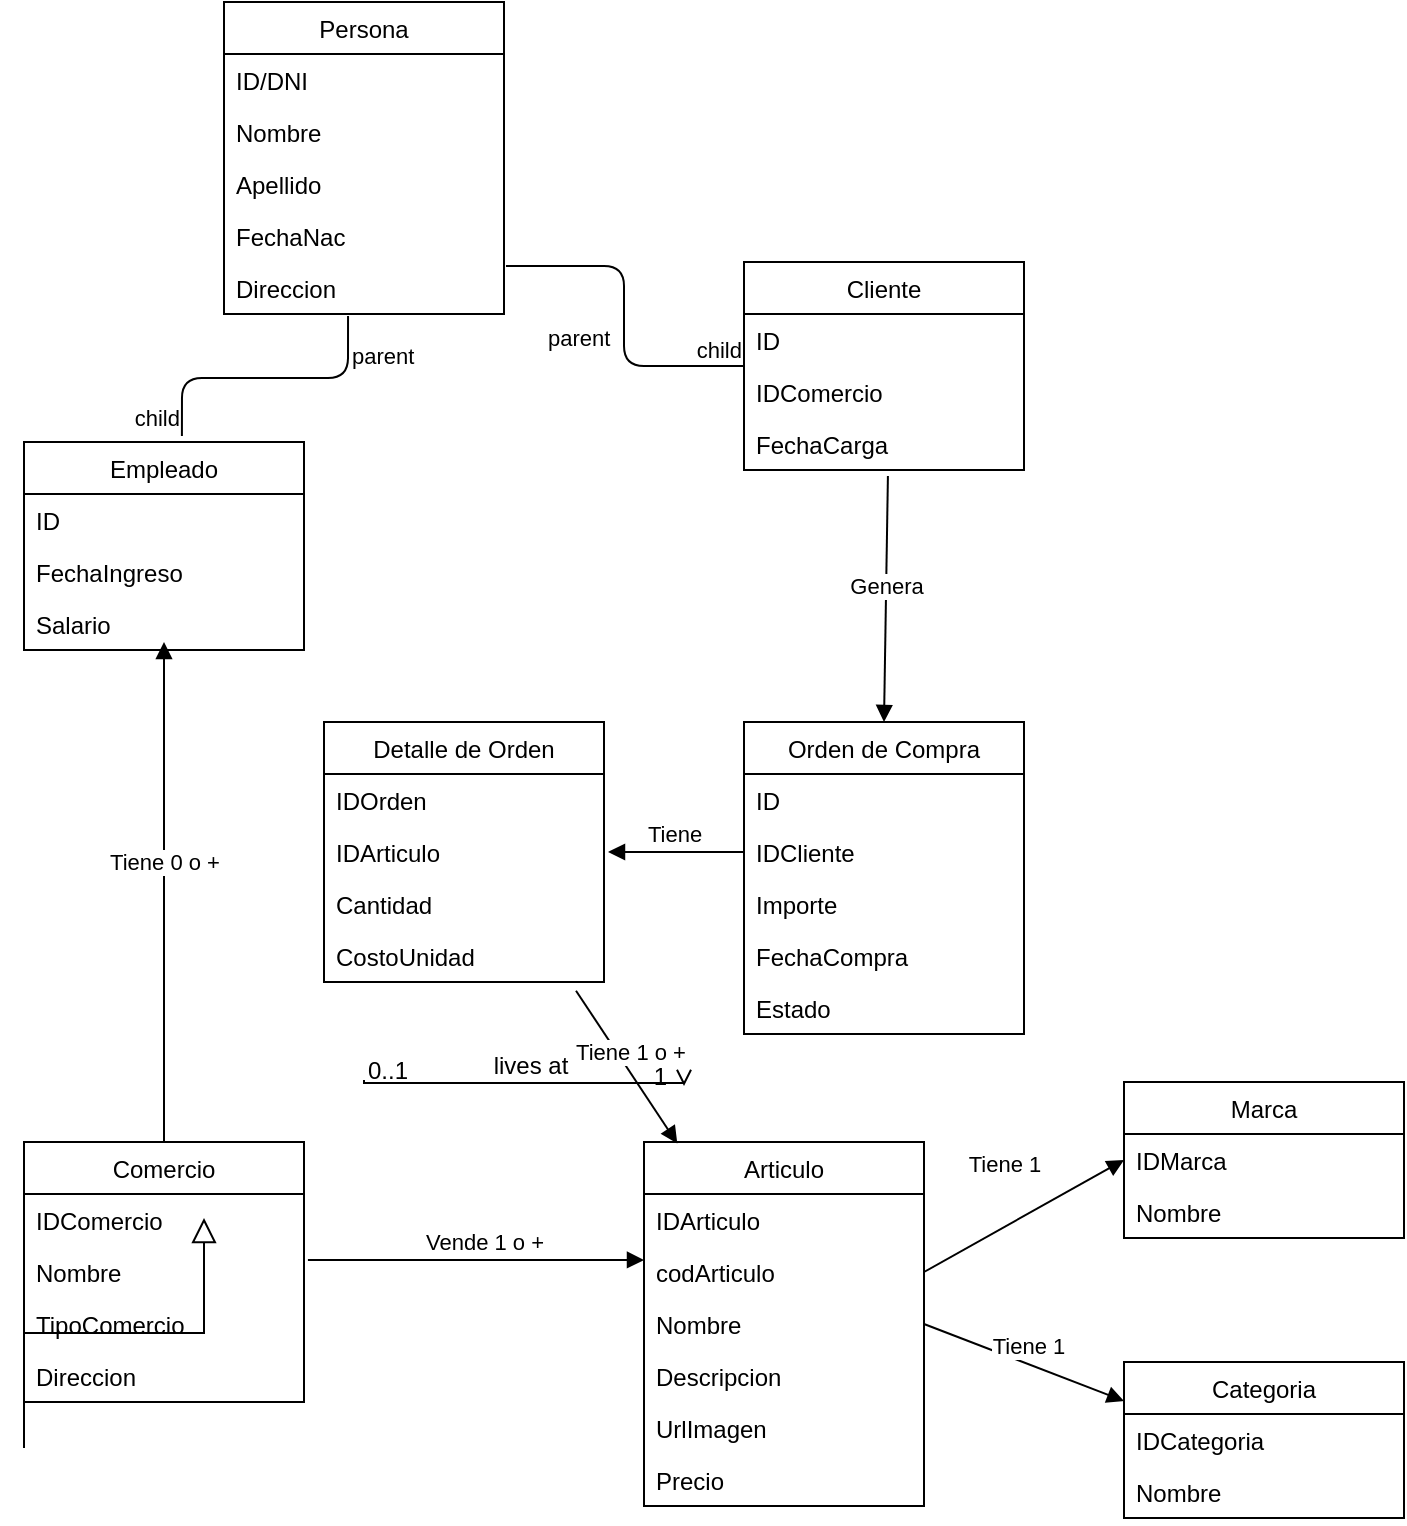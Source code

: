 <mxfile version="13.6.10" type="github">
  <diagram id="C5RBs43oDa-KdzZeNtuy" name="Page-1">
    <mxGraphModel dx="599" dy="1479" grid="1" gridSize="10" guides="1" tooltips="1" connect="1" arrows="1" fold="1" page="1" pageScale="1" pageWidth="827" pageHeight="1169" math="0" shadow="0" extFonts="Permanent Marker^https://fonts.googleapis.com/css?family=Permanent+Marker">
      <root>
        <mxCell id="WIyWlLk6GJQsqaUBKTNV-0" />
        <mxCell id="WIyWlLk6GJQsqaUBKTNV-1" parent="WIyWlLk6GJQsqaUBKTNV-0" />
        <mxCell id="zkfFHV4jXpPFQw0GAbJ--16" value="" style="endArrow=block;endSize=10;endFill=0;shadow=0;strokeWidth=1;rounded=0;edgeStyle=elbowEdgeStyle;elbow=vertical;" parent="WIyWlLk6GJQsqaUBKTNV-1" edge="1">
          <mxGeometry width="160" relative="1" as="geometry">
            <mxPoint x="210" y="373" as="sourcePoint" />
            <mxPoint x="300" y="258" as="targetPoint" />
          </mxGeometry>
        </mxCell>
        <mxCell id="zkfFHV4jXpPFQw0GAbJ--26" value="" style="endArrow=open;shadow=0;strokeWidth=1;rounded=0;endFill=1;edgeStyle=elbowEdgeStyle;elbow=vertical;" parent="WIyWlLk6GJQsqaUBKTNV-1" edge="1">
          <mxGeometry x="0.5" y="41" relative="1" as="geometry">
            <mxPoint x="380" y="189" as="sourcePoint" />
            <mxPoint x="540" y="192" as="targetPoint" />
            <mxPoint x="-40" y="32" as="offset" />
          </mxGeometry>
        </mxCell>
        <mxCell id="zkfFHV4jXpPFQw0GAbJ--27" value="0..1" style="resizable=0;align=left;verticalAlign=bottom;labelBackgroundColor=none;fontSize=12;" parent="zkfFHV4jXpPFQw0GAbJ--26" connectable="0" vertex="1">
          <mxGeometry x="-1" relative="1" as="geometry">
            <mxPoint y="4" as="offset" />
          </mxGeometry>
        </mxCell>
        <mxCell id="zkfFHV4jXpPFQw0GAbJ--28" value="1" style="resizable=0;align=right;verticalAlign=bottom;labelBackgroundColor=none;fontSize=12;" parent="zkfFHV4jXpPFQw0GAbJ--26" connectable="0" vertex="1">
          <mxGeometry x="1" relative="1" as="geometry">
            <mxPoint x="-7" y="4" as="offset" />
          </mxGeometry>
        </mxCell>
        <mxCell id="zkfFHV4jXpPFQw0GAbJ--29" value="lives at" style="text;html=1;resizable=0;points=[];;align=center;verticalAlign=middle;labelBackgroundColor=none;rounded=0;shadow=0;strokeWidth=1;fontSize=12;" parent="zkfFHV4jXpPFQw0GAbJ--26" vertex="1" connectable="0">
          <mxGeometry x="0.5" y="49" relative="1" as="geometry">
            <mxPoint x="-38" y="40" as="offset" />
          </mxGeometry>
        </mxCell>
        <mxCell id="e015Qk3r1fqB7mPzpCo6-19" value="Vende 1 o +" style="html=1;verticalAlign=bottom;endArrow=block;exitX=1.014;exitY=0.269;exitDx=0;exitDy=0;exitPerimeter=0;entryX=0;entryY=0.269;entryDx=0;entryDy=0;entryPerimeter=0;" parent="WIyWlLk6GJQsqaUBKTNV-1" source="e015Qk3r1fqB7mPzpCo6-14" target="e015Qk3r1fqB7mPzpCo6-6" edge="1">
          <mxGeometry x="0.047" width="80" relative="1" as="geometry">
            <mxPoint x="410" y="160" as="sourcePoint" />
            <mxPoint x="490" y="160" as="targetPoint" />
            <mxPoint as="offset" />
          </mxGeometry>
        </mxCell>
        <mxCell id="e015Qk3r1fqB7mPzpCo6-33" value="Tiene 0 o +" style="html=1;verticalAlign=bottom;endArrow=block;entryX=0.5;entryY=0.846;entryDx=0;entryDy=0;entryPerimeter=0;exitX=0.5;exitY=0;exitDx=0;exitDy=0;" parent="WIyWlLk6GJQsqaUBKTNV-1" source="e015Qk3r1fqB7mPzpCo6-13" target="e015Qk3r1fqB7mPzpCo6-32" edge="1">
          <mxGeometry x="0.047" width="80" relative="1" as="geometry">
            <mxPoint x="280" y="160" as="sourcePoint" />
            <mxPoint x="352.97" y="231.01" as="targetPoint" />
            <mxPoint as="offset" />
          </mxGeometry>
        </mxCell>
        <mxCell id="e015Qk3r1fqB7mPzpCo6-29" value="Empleado" style="swimlane;fontStyle=0;childLayout=stackLayout;horizontal=1;startSize=26;fillColor=none;horizontalStack=0;resizeParent=1;resizeParentMax=0;resizeLast=0;collapsible=1;marginBottom=0;" parent="WIyWlLk6GJQsqaUBKTNV-1" vertex="1">
          <mxGeometry x="210" y="-130" width="140" height="104" as="geometry" />
        </mxCell>
        <mxCell id="e015Qk3r1fqB7mPzpCo6-30" value="ID" style="text;strokeColor=none;fillColor=none;align=left;verticalAlign=top;spacingLeft=4;spacingRight=4;overflow=hidden;rotatable=0;points=[[0,0.5],[1,0.5]];portConstraint=eastwest;" parent="e015Qk3r1fqB7mPzpCo6-29" vertex="1">
          <mxGeometry y="26" width="140" height="26" as="geometry" />
        </mxCell>
        <mxCell id="e015Qk3r1fqB7mPzpCo6-31" value="FechaIngreso" style="text;strokeColor=none;fillColor=none;align=left;verticalAlign=top;spacingLeft=4;spacingRight=4;overflow=hidden;rotatable=0;points=[[0,0.5],[1,0.5]];portConstraint=eastwest;" parent="e015Qk3r1fqB7mPzpCo6-29" vertex="1">
          <mxGeometry y="52" width="140" height="26" as="geometry" />
        </mxCell>
        <mxCell id="e015Qk3r1fqB7mPzpCo6-32" value="Salario" style="text;strokeColor=none;fillColor=none;align=left;verticalAlign=top;spacingLeft=4;spacingRight=4;overflow=hidden;rotatable=0;points=[[0,0.5],[1,0.5]];portConstraint=eastwest;" parent="e015Qk3r1fqB7mPzpCo6-29" vertex="1">
          <mxGeometry y="78" width="140" height="26" as="geometry" />
        </mxCell>
        <mxCell id="e015Qk3r1fqB7mPzpCo6-35" value="Persona" style="swimlane;fontStyle=0;childLayout=stackLayout;horizontal=1;startSize=26;fillColor=none;horizontalStack=0;resizeParent=1;resizeParentMax=0;resizeLast=0;collapsible=1;marginBottom=0;" parent="WIyWlLk6GJQsqaUBKTNV-1" vertex="1">
          <mxGeometry x="310" y="-350" width="140" height="156" as="geometry" />
        </mxCell>
        <mxCell id="e015Qk3r1fqB7mPzpCo6-54" value="ID/DNI" style="text;strokeColor=none;fillColor=none;align=left;verticalAlign=top;spacingLeft=4;spacingRight=4;overflow=hidden;rotatable=0;points=[[0,0.5],[1,0.5]];portConstraint=eastwest;" parent="e015Qk3r1fqB7mPzpCo6-35" vertex="1">
          <mxGeometry y="26" width="140" height="26" as="geometry" />
        </mxCell>
        <mxCell id="e015Qk3r1fqB7mPzpCo6-36" value="Nombre" style="text;strokeColor=none;fillColor=none;align=left;verticalAlign=top;spacingLeft=4;spacingRight=4;overflow=hidden;rotatable=0;points=[[0,0.5],[1,0.5]];portConstraint=eastwest;" parent="e015Qk3r1fqB7mPzpCo6-35" vertex="1">
          <mxGeometry y="52" width="140" height="26" as="geometry" />
        </mxCell>
        <mxCell id="e015Qk3r1fqB7mPzpCo6-37" value="Apellido" style="text;strokeColor=none;fillColor=none;align=left;verticalAlign=top;spacingLeft=4;spacingRight=4;overflow=hidden;rotatable=0;points=[[0,0.5],[1,0.5]];portConstraint=eastwest;" parent="e015Qk3r1fqB7mPzpCo6-35" vertex="1">
          <mxGeometry y="78" width="140" height="26" as="geometry" />
        </mxCell>
        <mxCell id="e015Qk3r1fqB7mPzpCo6-38" value="FechaNac" style="text;strokeColor=none;fillColor=none;align=left;verticalAlign=top;spacingLeft=4;spacingRight=4;overflow=hidden;rotatable=0;points=[[0,0.5],[1,0.5]];portConstraint=eastwest;" parent="e015Qk3r1fqB7mPzpCo6-35" vertex="1">
          <mxGeometry y="104" width="140" height="26" as="geometry" />
        </mxCell>
        <mxCell id="e015Qk3r1fqB7mPzpCo6-39" value="Direccion" style="text;strokeColor=none;fillColor=none;align=left;verticalAlign=top;spacingLeft=4;spacingRight=4;overflow=hidden;rotatable=0;points=[[0,0.5],[1,0.5]];portConstraint=eastwest;" parent="e015Qk3r1fqB7mPzpCo6-35" vertex="1">
          <mxGeometry y="130" width="140" height="26" as="geometry" />
        </mxCell>
        <mxCell id="e015Qk3r1fqB7mPzpCo6-41" value="" style="endArrow=none;html=1;edgeStyle=orthogonalEdgeStyle;exitX=0.443;exitY=1.038;exitDx=0;exitDy=0;exitPerimeter=0;entryX=0.564;entryY=-0.029;entryDx=0;entryDy=0;entryPerimeter=0;" parent="WIyWlLk6GJQsqaUBKTNV-1" source="e015Qk3r1fqB7mPzpCo6-39" target="e015Qk3r1fqB7mPzpCo6-29" edge="1">
          <mxGeometry relative="1" as="geometry">
            <mxPoint x="320" y="-170" as="sourcePoint" />
            <mxPoint x="480" y="-170" as="targetPoint" />
          </mxGeometry>
        </mxCell>
        <mxCell id="e015Qk3r1fqB7mPzpCo6-42" value="parent" style="edgeLabel;resizable=0;html=1;align=left;verticalAlign=bottom;" parent="e015Qk3r1fqB7mPzpCo6-41" connectable="0" vertex="1">
          <mxGeometry x="-1" relative="1" as="geometry">
            <mxPoint y="29.01" as="offset" />
          </mxGeometry>
        </mxCell>
        <mxCell id="e015Qk3r1fqB7mPzpCo6-43" value="child" style="edgeLabel;resizable=0;html=1;align=right;verticalAlign=bottom;" parent="e015Qk3r1fqB7mPzpCo6-41" connectable="0" vertex="1">
          <mxGeometry x="1" relative="1" as="geometry" />
        </mxCell>
        <mxCell id="e015Qk3r1fqB7mPzpCo6-44" value="" style="endArrow=none;html=1;edgeStyle=orthogonalEdgeStyle;exitX=1.007;exitY=0.077;exitDx=0;exitDy=0;exitPerimeter=0;" parent="WIyWlLk6GJQsqaUBKTNV-1" source="e015Qk3r1fqB7mPzpCo6-39" target="e015Qk3r1fqB7mPzpCo6-20" edge="1">
          <mxGeometry relative="1" as="geometry">
            <mxPoint x="463.06" y="-170.002" as="sourcePoint" />
            <mxPoint x="380.0" y="-84.006" as="targetPoint" />
          </mxGeometry>
        </mxCell>
        <mxCell id="e015Qk3r1fqB7mPzpCo6-45" value="parent" style="edgeLabel;resizable=0;html=1;align=left;verticalAlign=bottom;" parent="e015Qk3r1fqB7mPzpCo6-44" connectable="0" vertex="1">
          <mxGeometry x="-1" relative="1" as="geometry">
            <mxPoint x="19.02" y="44" as="offset" />
          </mxGeometry>
        </mxCell>
        <mxCell id="e015Qk3r1fqB7mPzpCo6-46" value="child" style="edgeLabel;resizable=0;html=1;align=right;verticalAlign=bottom;" parent="e015Qk3r1fqB7mPzpCo6-44" connectable="0" vertex="1">
          <mxGeometry x="1" relative="1" as="geometry" />
        </mxCell>
        <mxCell id="e015Qk3r1fqB7mPzpCo6-25" value="Orden de Compra" style="swimlane;fontStyle=0;childLayout=stackLayout;horizontal=1;startSize=26;fillColor=none;horizontalStack=0;resizeParent=1;resizeParentMax=0;resizeLast=0;collapsible=1;marginBottom=0;" parent="WIyWlLk6GJQsqaUBKTNV-1" vertex="1">
          <mxGeometry x="570" y="10" width="140" height="156" as="geometry" />
        </mxCell>
        <mxCell id="e015Qk3r1fqB7mPzpCo6-56" value="ID" style="text;strokeColor=none;fillColor=none;align=left;verticalAlign=top;spacingLeft=4;spacingRight=4;overflow=hidden;rotatable=0;points=[[0,0.5],[1,0.5]];portConstraint=eastwest;" parent="e015Qk3r1fqB7mPzpCo6-25" vertex="1">
          <mxGeometry y="26" width="140" height="26" as="geometry" />
        </mxCell>
        <mxCell id="e015Qk3r1fqB7mPzpCo6-26" value="IDCliente" style="text;strokeColor=none;fillColor=none;align=left;verticalAlign=top;spacingLeft=4;spacingRight=4;overflow=hidden;rotatable=0;points=[[0,0.5],[1,0.5]];portConstraint=eastwest;" parent="e015Qk3r1fqB7mPzpCo6-25" vertex="1">
          <mxGeometry y="52" width="140" height="26" as="geometry" />
        </mxCell>
        <mxCell id="e015Qk3r1fqB7mPzpCo6-27" value="Importe" style="text;strokeColor=none;fillColor=none;align=left;verticalAlign=top;spacingLeft=4;spacingRight=4;overflow=hidden;rotatable=0;points=[[0,0.5],[1,0.5]];portConstraint=eastwest;" parent="e015Qk3r1fqB7mPzpCo6-25" vertex="1">
          <mxGeometry y="78" width="140" height="26" as="geometry" />
        </mxCell>
        <mxCell id="e015Qk3r1fqB7mPzpCo6-28" value="FechaCompra" style="text;strokeColor=none;fillColor=none;align=left;verticalAlign=top;spacingLeft=4;spacingRight=4;overflow=hidden;rotatable=0;points=[[0,0.5],[1,0.5]];portConstraint=eastwest;" parent="e015Qk3r1fqB7mPzpCo6-25" vertex="1">
          <mxGeometry y="104" width="140" height="26" as="geometry" />
        </mxCell>
        <mxCell id="IY3ERYim8UKktr25KfmX-1" value="Estado" style="text;strokeColor=none;fillColor=none;align=left;verticalAlign=top;spacingLeft=4;spacingRight=4;overflow=hidden;rotatable=0;points=[[0,0.5],[1,0.5]];portConstraint=eastwest;" parent="e015Qk3r1fqB7mPzpCo6-25" vertex="1">
          <mxGeometry y="130" width="140" height="26" as="geometry" />
        </mxCell>
        <mxCell id="IY3ERYim8UKktr25KfmX-0" value="Genera" style="html=1;verticalAlign=bottom;endArrow=block;exitX=0.514;exitY=1.115;exitDx=0;exitDy=0;exitPerimeter=0;entryX=0.5;entryY=0;entryDx=0;entryDy=0;" parent="WIyWlLk6GJQsqaUBKTNV-1" source="e015Qk3r1fqB7mPzpCo6-22" target="e015Qk3r1fqB7mPzpCo6-25" edge="1">
          <mxGeometry x="0.047" width="80" relative="1" as="geometry">
            <mxPoint x="414.0" y="30.004" as="sourcePoint" />
            <mxPoint x="572.04" y="30.004" as="targetPoint" />
            <mxPoint as="offset" />
          </mxGeometry>
        </mxCell>
        <mxCell id="e015Qk3r1fqB7mPzpCo6-20" value="Cliente" style="swimlane;fontStyle=0;childLayout=stackLayout;horizontal=1;startSize=26;fillColor=none;horizontalStack=0;resizeParent=1;resizeParentMax=0;resizeLast=0;collapsible=1;marginBottom=0;" parent="WIyWlLk6GJQsqaUBKTNV-1" vertex="1">
          <mxGeometry x="570" y="-220" width="140" height="104" as="geometry" />
        </mxCell>
        <mxCell id="e015Qk3r1fqB7mPzpCo6-21" value="ID" style="text;strokeColor=none;fillColor=none;align=left;verticalAlign=top;spacingLeft=4;spacingRight=4;overflow=hidden;rotatable=0;points=[[0,0.5],[1,0.5]];portConstraint=eastwest;" parent="e015Qk3r1fqB7mPzpCo6-20" vertex="1">
          <mxGeometry y="26" width="140" height="26" as="geometry" />
        </mxCell>
        <mxCell id="e015Qk3r1fqB7mPzpCo6-58" value="IDComercio" style="text;strokeColor=none;fillColor=none;align=left;verticalAlign=top;spacingLeft=4;spacingRight=4;overflow=hidden;rotatable=0;points=[[0,0.5],[1,0.5]];portConstraint=eastwest;" parent="e015Qk3r1fqB7mPzpCo6-20" vertex="1">
          <mxGeometry y="52" width="140" height="26" as="geometry" />
        </mxCell>
        <mxCell id="e015Qk3r1fqB7mPzpCo6-22" value="FechaCarga" style="text;strokeColor=none;fillColor=none;align=left;verticalAlign=top;spacingLeft=4;spacingRight=4;overflow=hidden;rotatable=0;points=[[0,0.5],[1,0.5]];portConstraint=eastwest;" parent="e015Qk3r1fqB7mPzpCo6-20" vertex="1">
          <mxGeometry y="78" width="140" height="26" as="geometry" />
        </mxCell>
        <mxCell id="e015Qk3r1fqB7mPzpCo6-4" value="Articulo" style="swimlane;fontStyle=0;childLayout=stackLayout;horizontal=1;startSize=26;fillColor=none;horizontalStack=0;resizeParent=1;resizeParentMax=0;resizeLast=0;collapsible=1;marginBottom=0;" parent="WIyWlLk6GJQsqaUBKTNV-1" vertex="1">
          <mxGeometry x="520" y="220" width="140" height="182" as="geometry" />
        </mxCell>
        <mxCell id="e015Qk3r1fqB7mPzpCo6-5" value="IDArticulo" style="text;strokeColor=none;fillColor=none;align=left;verticalAlign=top;spacingLeft=4;spacingRight=4;overflow=hidden;rotatable=0;points=[[0,0.5],[1,0.5]];portConstraint=eastwest;" parent="e015Qk3r1fqB7mPzpCo6-4" vertex="1">
          <mxGeometry y="26" width="140" height="26" as="geometry" />
        </mxCell>
        <mxCell id="e015Qk3r1fqB7mPzpCo6-6" value="codArticulo" style="text;strokeColor=none;fillColor=none;align=left;verticalAlign=top;spacingLeft=4;spacingRight=4;overflow=hidden;rotatable=0;points=[[0,0.5],[1,0.5]];portConstraint=eastwest;" parent="e015Qk3r1fqB7mPzpCo6-4" vertex="1">
          <mxGeometry y="52" width="140" height="26" as="geometry" />
        </mxCell>
        <mxCell id="e015Qk3r1fqB7mPzpCo6-10" value="Nombre" style="text;strokeColor=none;fillColor=none;align=left;verticalAlign=top;spacingLeft=4;spacingRight=4;overflow=hidden;rotatable=0;points=[[0,0.5],[1,0.5]];portConstraint=eastwest;" parent="e015Qk3r1fqB7mPzpCo6-4" vertex="1">
          <mxGeometry y="78" width="140" height="26" as="geometry" />
        </mxCell>
        <mxCell id="e015Qk3r1fqB7mPzpCo6-9" value="Descripcion" style="text;strokeColor=none;fillColor=none;align=left;verticalAlign=top;spacingLeft=4;spacingRight=4;overflow=hidden;rotatable=0;points=[[0,0.5],[1,0.5]];portConstraint=eastwest;" parent="e015Qk3r1fqB7mPzpCo6-4" vertex="1">
          <mxGeometry y="104" width="140" height="26" as="geometry" />
        </mxCell>
        <mxCell id="e015Qk3r1fqB7mPzpCo6-12" value="UrlImagen" style="text;strokeColor=none;fillColor=none;align=left;verticalAlign=top;spacingLeft=4;spacingRight=4;overflow=hidden;rotatable=0;points=[[0,0.5],[1,0.5]];portConstraint=eastwest;" parent="e015Qk3r1fqB7mPzpCo6-4" vertex="1">
          <mxGeometry y="130" width="140" height="26" as="geometry" />
        </mxCell>
        <mxCell id="e015Qk3r1fqB7mPzpCo6-11" value="Precio" style="text;strokeColor=none;fillColor=none;align=left;verticalAlign=top;spacingLeft=4;spacingRight=4;overflow=hidden;rotatable=0;points=[[0,0.5],[1,0.5]];portConstraint=eastwest;" parent="e015Qk3r1fqB7mPzpCo6-4" vertex="1">
          <mxGeometry y="156" width="140" height="26" as="geometry" />
        </mxCell>
        <mxCell id="e015Qk3r1fqB7mPzpCo6-13" value="Comercio" style="swimlane;fontStyle=0;childLayout=stackLayout;horizontal=1;startSize=26;fillColor=none;horizontalStack=0;resizeParent=1;resizeParentMax=0;resizeLast=0;collapsible=1;marginBottom=0;" parent="WIyWlLk6GJQsqaUBKTNV-1" vertex="1">
          <mxGeometry x="210" y="220" width="140" height="130" as="geometry" />
        </mxCell>
        <mxCell id="e015Qk3r1fqB7mPzpCo6-53" value="IDComercio" style="text;strokeColor=none;fillColor=none;align=left;verticalAlign=top;spacingLeft=4;spacingRight=4;overflow=hidden;rotatable=0;points=[[0,0.5],[1,0.5]];portConstraint=eastwest;" parent="e015Qk3r1fqB7mPzpCo6-13" vertex="1">
          <mxGeometry y="26" width="140" height="26" as="geometry" />
        </mxCell>
        <mxCell id="e015Qk3r1fqB7mPzpCo6-14" value="Nombre" style="text;strokeColor=none;fillColor=none;align=left;verticalAlign=top;spacingLeft=4;spacingRight=4;overflow=hidden;rotatable=0;points=[[0,0.5],[1,0.5]];portConstraint=eastwest;" parent="e015Qk3r1fqB7mPzpCo6-13" vertex="1">
          <mxGeometry y="52" width="140" height="26" as="geometry" />
        </mxCell>
        <mxCell id="e015Qk3r1fqB7mPzpCo6-15" value="TipoComercio" style="text;strokeColor=none;fillColor=none;align=left;verticalAlign=top;spacingLeft=4;spacingRight=4;overflow=hidden;rotatable=0;points=[[0,0.5],[1,0.5]];portConstraint=eastwest;" parent="e015Qk3r1fqB7mPzpCo6-13" vertex="1">
          <mxGeometry y="78" width="140" height="26" as="geometry" />
        </mxCell>
        <mxCell id="e015Qk3r1fqB7mPzpCo6-16" value="Direccion" style="text;strokeColor=none;fillColor=none;align=left;verticalAlign=top;spacingLeft=4;spacingRight=4;overflow=hidden;rotatable=0;points=[[0,0.5],[1,0.5]];portConstraint=eastwest;" parent="e015Qk3r1fqB7mPzpCo6-13" vertex="1">
          <mxGeometry y="104" width="140" height="26" as="geometry" />
        </mxCell>
        <mxCell id="IY3ERYim8UKktr25KfmX-9" value="Tiene" style="html=1;verticalAlign=bottom;endArrow=block;exitX=0;exitY=0.5;exitDx=0;exitDy=0;" parent="WIyWlLk6GJQsqaUBKTNV-1" source="e015Qk3r1fqB7mPzpCo6-26" edge="1">
          <mxGeometry x="0.047" width="80" relative="1" as="geometry">
            <mxPoint x="531.96" y="70" as="sourcePoint" />
            <mxPoint x="502" y="75" as="targetPoint" />
            <mxPoint as="offset" />
          </mxGeometry>
        </mxCell>
        <mxCell id="IY3ERYim8UKktr25KfmX-2" value="Detalle de Orden" style="swimlane;fontStyle=0;childLayout=stackLayout;horizontal=1;startSize=26;fillColor=none;horizontalStack=0;resizeParent=1;resizeParentMax=0;resizeLast=0;collapsible=1;marginBottom=0;" parent="WIyWlLk6GJQsqaUBKTNV-1" vertex="1">
          <mxGeometry x="360" y="10" width="140" height="130" as="geometry" />
        </mxCell>
        <mxCell id="IY3ERYim8UKktr25KfmX-3" value="IDOrden" style="text;strokeColor=none;fillColor=none;align=left;verticalAlign=top;spacingLeft=4;spacingRight=4;overflow=hidden;rotatable=0;points=[[0,0.5],[1,0.5]];portConstraint=eastwest;" parent="IY3ERYim8UKktr25KfmX-2" vertex="1">
          <mxGeometry y="26" width="140" height="26" as="geometry" />
        </mxCell>
        <mxCell id="IY3ERYim8UKktr25KfmX-4" value="IDArticulo" style="text;strokeColor=none;fillColor=none;align=left;verticalAlign=top;spacingLeft=4;spacingRight=4;overflow=hidden;rotatable=0;points=[[0,0.5],[1,0.5]];portConstraint=eastwest;" parent="IY3ERYim8UKktr25KfmX-2" vertex="1">
          <mxGeometry y="52" width="140" height="26" as="geometry" />
        </mxCell>
        <mxCell id="IY3ERYim8UKktr25KfmX-5" value="Cantidad" style="text;strokeColor=none;fillColor=none;align=left;verticalAlign=top;spacingLeft=4;spacingRight=4;overflow=hidden;rotatable=0;points=[[0,0.5],[1,0.5]];portConstraint=eastwest;" parent="IY3ERYim8UKktr25KfmX-2" vertex="1">
          <mxGeometry y="78" width="140" height="26" as="geometry" />
        </mxCell>
        <mxCell id="IY3ERYim8UKktr25KfmX-8" value="CostoUnidad" style="text;strokeColor=none;fillColor=none;align=left;verticalAlign=top;spacingLeft=4;spacingRight=4;overflow=hidden;rotatable=0;points=[[0,0.5],[1,0.5]];portConstraint=eastwest;" parent="IY3ERYim8UKktr25KfmX-2" vertex="1">
          <mxGeometry y="104" width="140" height="26" as="geometry" />
        </mxCell>
        <mxCell id="IY3ERYim8UKktr25KfmX-10" value="Tiene 1 o +" style="html=1;verticalAlign=bottom;endArrow=block;exitX=0.9;exitY=1.167;exitDx=0;exitDy=0;exitPerimeter=0;entryX=0.119;entryY=0.004;entryDx=0;entryDy=0;entryPerimeter=0;" parent="WIyWlLk6GJQsqaUBKTNV-1" source="IY3ERYim8UKktr25KfmX-8" target="e015Qk3r1fqB7mPzpCo6-4" edge="1">
          <mxGeometry x="0.047" width="80" relative="1" as="geometry">
            <mxPoint x="500" y="190" as="sourcePoint" />
            <mxPoint x="432" y="190" as="targetPoint" />
            <mxPoint as="offset" />
          </mxGeometry>
        </mxCell>
        <mxCell id="DBE78uLmqlnajHV1aOfK-8" value="Tiene 1" style="html=1;verticalAlign=bottom;endArrow=block;exitX=1;exitY=0.5;exitDx=0;exitDy=0;entryX=0;entryY=0.5;entryDx=0;entryDy=0;" edge="1" parent="WIyWlLk6GJQsqaUBKTNV-1" source="e015Qk3r1fqB7mPzpCo6-6" target="DBE78uLmqlnajHV1aOfK-1">
          <mxGeometry x="-0.007" y="20" width="80" relative="1" as="geometry">
            <mxPoint x="640" y="273.612" as="sourcePoint" />
            <mxPoint x="690.66" y="349.998" as="targetPoint" />
            <mxPoint as="offset" />
          </mxGeometry>
        </mxCell>
        <mxCell id="DBE78uLmqlnajHV1aOfK-9" value="Tiene 1" style="html=1;verticalAlign=bottom;endArrow=block;exitX=1;exitY=0.5;exitDx=0;exitDy=0;entryX=0;entryY=0.25;entryDx=0;entryDy=0;" edge="1" parent="WIyWlLk6GJQsqaUBKTNV-1" source="e015Qk3r1fqB7mPzpCo6-10" target="DBE78uLmqlnajHV1aOfK-4">
          <mxGeometry x="0.047" width="80" relative="1" as="geometry">
            <mxPoint x="700" y="290.002" as="sourcePoint" />
            <mxPoint x="750.66" y="366.388" as="targetPoint" />
            <mxPoint as="offset" />
          </mxGeometry>
        </mxCell>
        <mxCell id="DBE78uLmqlnajHV1aOfK-4" value="Categoria" style="swimlane;fontStyle=0;childLayout=stackLayout;horizontal=1;startSize=26;fillColor=none;horizontalStack=0;resizeParent=1;resizeParentMax=0;resizeLast=0;collapsible=1;marginBottom=0;" vertex="1" parent="WIyWlLk6GJQsqaUBKTNV-1">
          <mxGeometry x="760" y="330" width="140" height="78" as="geometry" />
        </mxCell>
        <mxCell id="DBE78uLmqlnajHV1aOfK-5" value="IDCategoria" style="text;strokeColor=none;fillColor=none;align=left;verticalAlign=top;spacingLeft=4;spacingRight=4;overflow=hidden;rotatable=0;points=[[0,0.5],[1,0.5]];portConstraint=eastwest;" vertex="1" parent="DBE78uLmqlnajHV1aOfK-4">
          <mxGeometry y="26" width="140" height="26" as="geometry" />
        </mxCell>
        <mxCell id="DBE78uLmqlnajHV1aOfK-6" value="Nombre" style="text;strokeColor=none;fillColor=none;align=left;verticalAlign=top;spacingLeft=4;spacingRight=4;overflow=hidden;rotatable=0;points=[[0,0.5],[1,0.5]];portConstraint=eastwest;" vertex="1" parent="DBE78uLmqlnajHV1aOfK-4">
          <mxGeometry y="52" width="140" height="26" as="geometry" />
        </mxCell>
        <mxCell id="DBE78uLmqlnajHV1aOfK-0" value="Marca" style="swimlane;fontStyle=0;childLayout=stackLayout;horizontal=1;startSize=26;fillColor=none;horizontalStack=0;resizeParent=1;resizeParentMax=0;resizeLast=0;collapsible=1;marginBottom=0;" vertex="1" parent="WIyWlLk6GJQsqaUBKTNV-1">
          <mxGeometry x="760" y="190" width="140" height="78" as="geometry" />
        </mxCell>
        <mxCell id="DBE78uLmqlnajHV1aOfK-1" value="IDMarca" style="text;strokeColor=none;fillColor=none;align=left;verticalAlign=top;spacingLeft=4;spacingRight=4;overflow=hidden;rotatable=0;points=[[0,0.5],[1,0.5]];portConstraint=eastwest;" vertex="1" parent="DBE78uLmqlnajHV1aOfK-0">
          <mxGeometry y="26" width="140" height="26" as="geometry" />
        </mxCell>
        <mxCell id="DBE78uLmqlnajHV1aOfK-2" value="Nombre" style="text;strokeColor=none;fillColor=none;align=left;verticalAlign=top;spacingLeft=4;spacingRight=4;overflow=hidden;rotatable=0;points=[[0,0.5],[1,0.5]];portConstraint=eastwest;" vertex="1" parent="DBE78uLmqlnajHV1aOfK-0">
          <mxGeometry y="52" width="140" height="26" as="geometry" />
        </mxCell>
      </root>
    </mxGraphModel>
  </diagram>
</mxfile>
